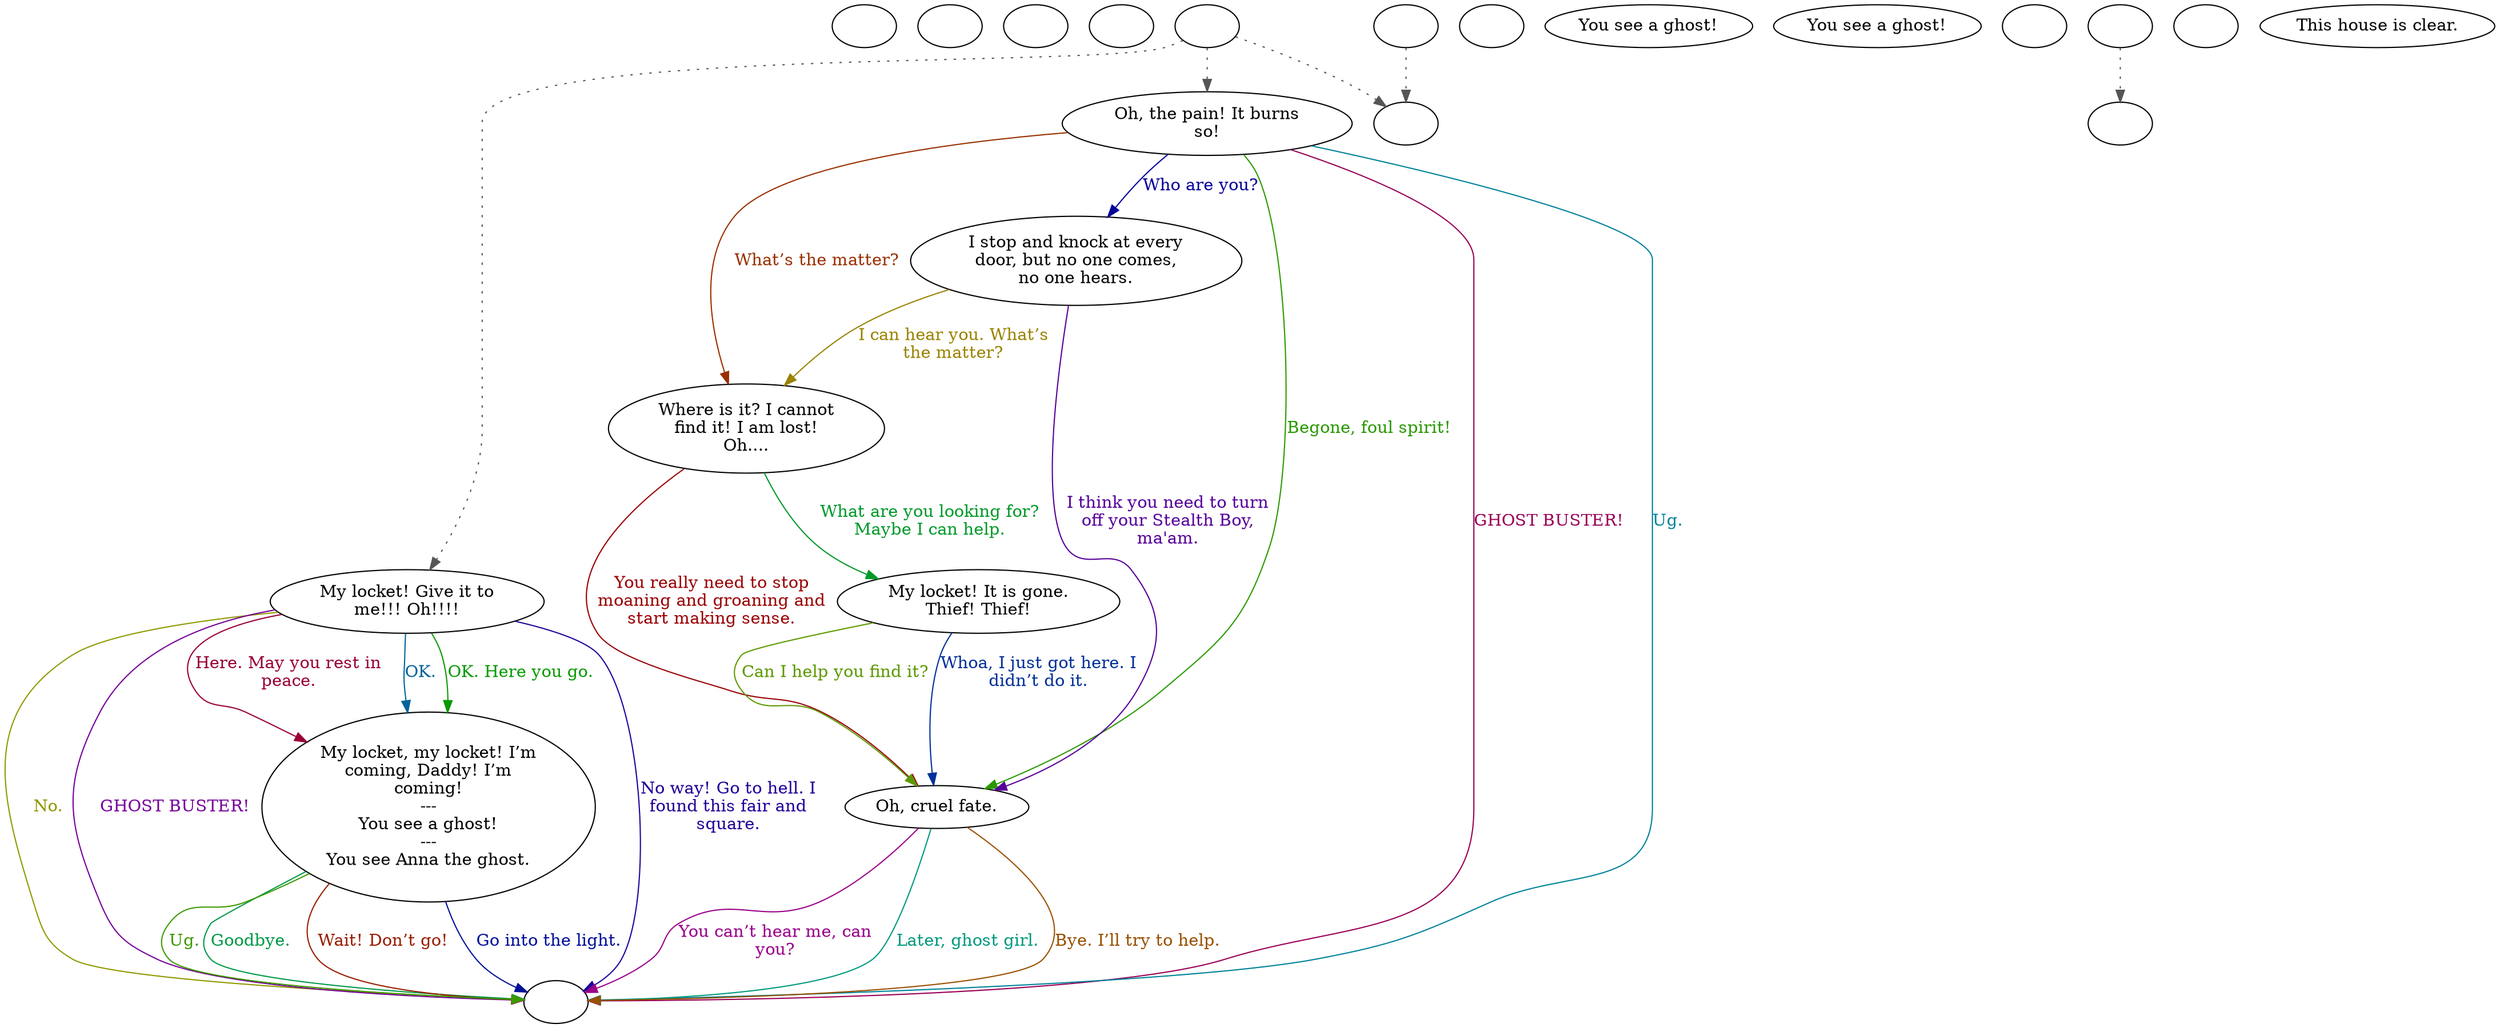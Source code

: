 digraph dcAnna {
  "checkPartyMembersNearDoor" [style=filled       fillcolor="#FFFFFF"       color="#000000"]
  "checkPartyMembersNearDoor" [label=""]
  "start" [style=filled       fillcolor="#FFFFFF"       color="#000000"]
  "start" [label=""]
  "critter_p_proc" [style=filled       fillcolor="#FFFFFF"       color="#000000"]
  "critter_p_proc" [label=""]
  "pickup_p_proc" [style=filled       fillcolor="#FFFFFF"       color="#000000"]
  "pickup_p_proc" [label=""]
  "talk_p_proc" [style=filled       fillcolor="#FFFFFF"       color="#000000"]
  "talk_p_proc" -> "Node008" [style=dotted color="#555555"]
  "talk_p_proc" -> "Node006" [style=dotted color="#555555"]
  "talk_p_proc" -> "Node001" [style=dotted color="#555555"]
  "talk_p_proc" [label=""]
  "destroy_p_proc" [style=filled       fillcolor="#FFFFFF"       color="#000000"]
  "destroy_p_proc" [label=""]
  "look_at_p_proc" [style=filled       fillcolor="#FFFFFF"       color="#000000"]
  "look_at_p_proc" [label="You see a ghost!"]
  "description_p_proc" [style=filled       fillcolor="#FFFFFF"       color="#000000"]
  "description_p_proc" [label="You see a ghost!"]
  "use_skill_on_p_proc" [style=filled       fillcolor="#FFFFFF"       color="#000000"]
  "use_skill_on_p_proc" [label=""]
  "damage_p_proc" [style=filled       fillcolor="#FFFFFF"       color="#000000"]
  "damage_p_proc" -> "Node998" [style=dotted color="#555555"]
  "damage_p_proc" [label=""]
  "map_enter_p_proc" [style=filled       fillcolor="#FFFFFF"       color="#000000"]
  "map_enter_p_proc" [label=""]
  "map_update_p_proc" [style=filled       fillcolor="#FFFFFF"       color="#000000"]
  "map_update_p_proc" [label="This house is clear."]
  "Node001" [style=filled       fillcolor="#FFFFFF"       color="#000000"]
  "Node001" [label="Oh, the pain! It burns\nso!"]
  "Node001" -> "Node003" [label="What’s the matter?" color="#993000" fontcolor="#993000"]
  "Node001" -> "Node002" [label="Who are you?" color="#040099" fontcolor="#040099"]
  "Node001" -> "Node005" [label="Begone, foul spirit!" color="#299900" fontcolor="#299900"]
  "Node001" -> "Node999" [label="GHOST BUSTER!" color="#990056" fontcolor="#990056"]
  "Node001" -> "Node999" [label="Ug." color="#008299" fontcolor="#008299"]
  "Node002" [style=filled       fillcolor="#FFFFFF"       color="#000000"]
  "Node002" [label="I stop and knock at every\ndoor, but no one comes,\nno one hears."]
  "Node002" -> "Node003" [label="I can hear you. What’s\nthe matter?" color="#998300" fontcolor="#998300"]
  "Node002" -> "Node005" [label="I think you need to turn\noff your Stealth Boy,\nma'am." color="#560099" fontcolor="#560099"]
  "Node003" [style=filled       fillcolor="#FFFFFF"       color="#000000"]
  "Node003" [label="Where is it? I cannot\nfind it! I am lost!\nOh...."]
  "Node003" -> "Node004" [label="What are you looking for?\nMaybe I can help." color="#00992A" fontcolor="#00992A"]
  "Node003" -> "Node005" [label="You really need to stop\nmoaning and groaning and\nstart making sense." color="#990003" fontcolor="#990003"]
  "Node004" [style=filled       fillcolor="#FFFFFF"       color="#000000"]
  "Node004" [label="My locket! It is gone.\nThief! Thief!"]
  "Node004" -> "Node005" [label="Whoa, I just got here. I\ndidn’t do it." color="#003099" fontcolor="#003099"]
  "Node004" -> "Node005" [label="Can I help you find it?" color="#5C9900" fontcolor="#5C9900"]
  "Node005" [style=filled       fillcolor="#FFFFFF"       color="#000000"]
  "Node005" [label="Oh, cruel fate."]
  "Node005" -> "Node999" [label="You can’t hear me, can\nyou?" color="#990089" fontcolor="#990089"]
  "Node005" -> "Node999" [label="Later, ghost girl." color="#00997D" fontcolor="#00997D"]
  "Node005" -> "Node999" [label="Bye. I’ll try to help." color="#995000" fontcolor="#995000"]
  "Node006" [style=filled       fillcolor="#FFFFFF"       color="#000000"]
  "Node006" [label="My locket! Give it to\nme!!! Oh!!!!"]
  "Node006" -> "Node999" [label="No way! Go to hell. I\nfound this fair and\nsquare." color="#230099" fontcolor="#230099"]
  "Node006" -> "Node007" [label="OK. Here you go." color="#099900" fontcolor="#099900"]
  "Node006" -> "Node007" [label="Here. May you rest in\npeace." color="#990036" fontcolor="#990036"]
  "Node006" -> "Node007" [label="OK." color="#006399" fontcolor="#006399"]
  "Node006" -> "Node999" [label="No." color="#8F9900" fontcolor="#8F9900"]
  "Node006" -> "Node999" [label="GHOST BUSTER!" color="#760099" fontcolor="#760099"]
  "Node007" [style=filled       fillcolor="#FFFFFF"       color="#000000"]
  "Node007" [label="My locket, my locket! I’m\ncoming, Daddy! I’m\ncoming!\n---\nYou see a ghost!\n---\nYou see Anna the ghost."]
  "Node007" -> "Node999" [label="Goodbye." color="#009949" fontcolor="#009949"]
  "Node007" -> "Node999" [label="Wait! Don’t go!" color="#991D00" fontcolor="#991D00"]
  "Node007" -> "Node999" [label="Go into the light." color="#001099" fontcolor="#001099"]
  "Node007" -> "Node999" [label="Ug." color="#3D9900" fontcolor="#3D9900"]
  "Node008" [style=filled       fillcolor="#FFFFFF"       color="#000000"]
  "Node008" [label=""]
  "Node998" [style=filled       fillcolor="#FFFFFF"       color="#000000"]
  "Node998" [label=""]
  "timed_event_p_proc" [style=filled       fillcolor="#FFFFFF"       color="#000000"]
  "timed_event_p_proc" -> "Node008" [style=dotted color="#555555"]
  "timed_event_p_proc" [label=""]
  "Node999" [style=filled       fillcolor="#FFFFFF"       color="#000000"]
  "Node999" [label=""]
}